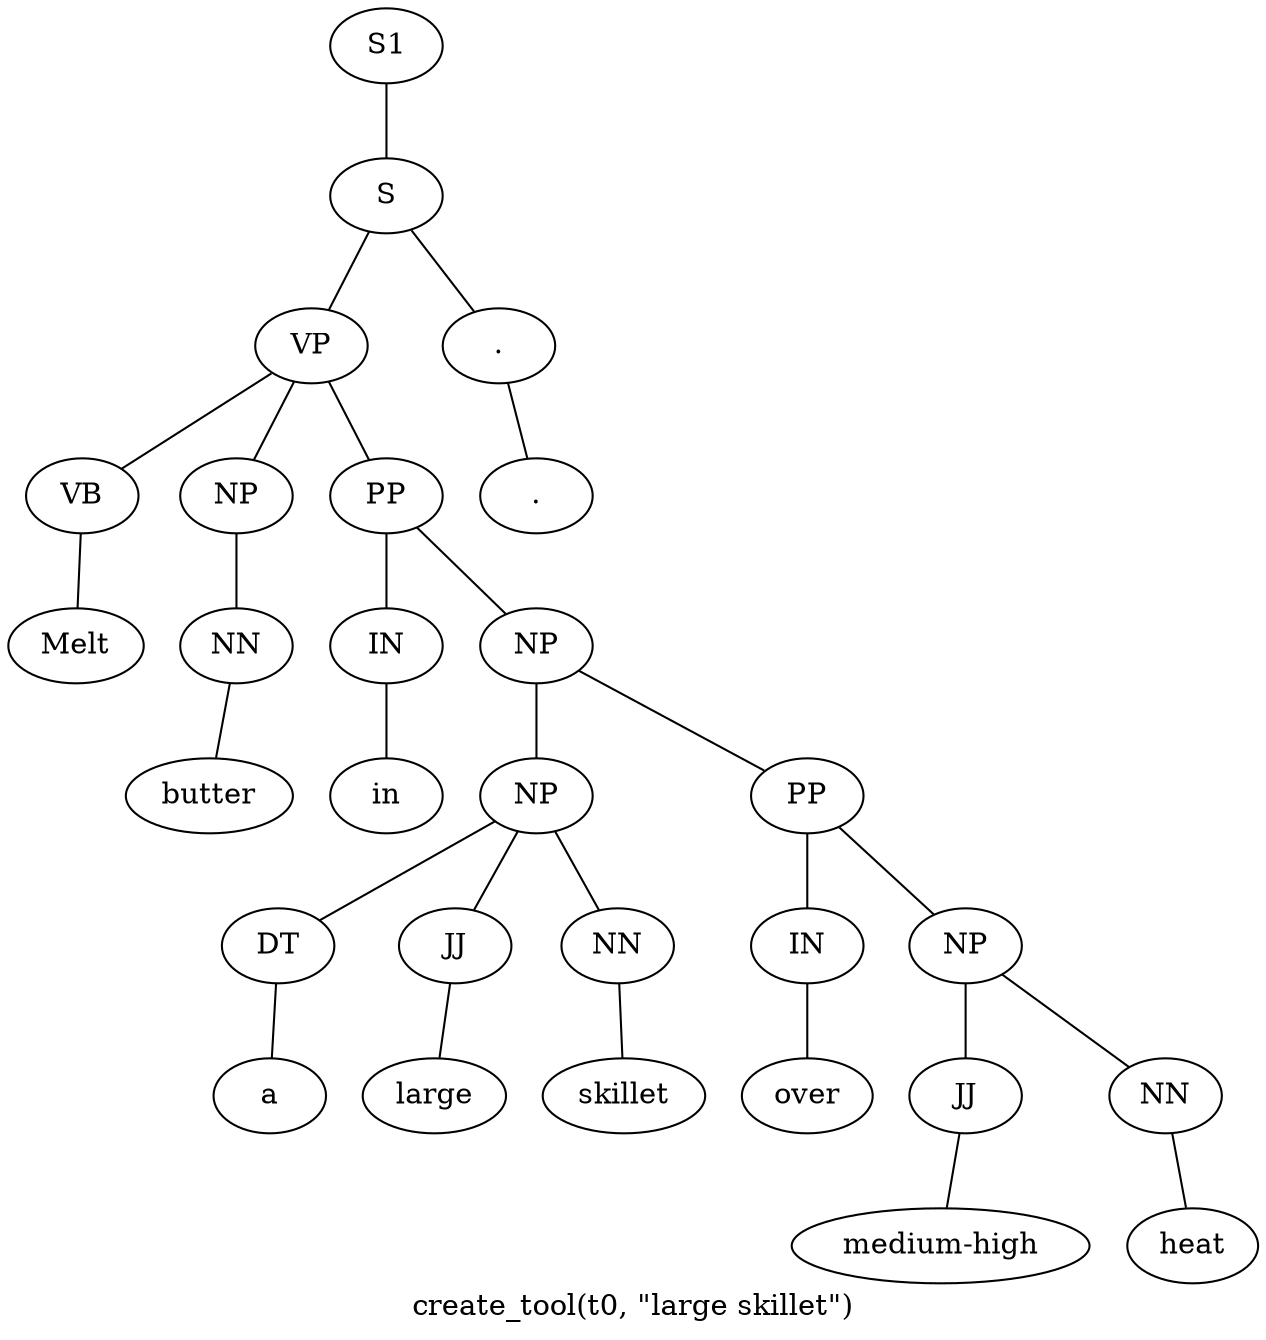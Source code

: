 graph SyntaxGraph {
	label = "create_tool(t0, \"large skillet\")";
	Node0 [label="S1"];
	Node1 [label="S"];
	Node2 [label="VP"];
	Node3 [label="VB"];
	Node4 [label="Melt"];
	Node5 [label="NP"];
	Node6 [label="NN"];
	Node7 [label="butter"];
	Node8 [label="PP"];
	Node9 [label="IN"];
	Node10 [label="in"];
	Node11 [label="NP"];
	Node12 [label="NP"];
	Node13 [label="DT"];
	Node14 [label="a"];
	Node15 [label="JJ"];
	Node16 [label="large"];
	Node17 [label="NN"];
	Node18 [label="skillet"];
	Node19 [label="PP"];
	Node20 [label="IN"];
	Node21 [label="over"];
	Node22 [label="NP"];
	Node23 [label="JJ"];
	Node24 [label="medium-high"];
	Node25 [label="NN"];
	Node26 [label="heat"];
	Node27 [label="."];
	Node28 [label="."];

	Node0 -- Node1;
	Node1 -- Node2;
	Node1 -- Node27;
	Node2 -- Node3;
	Node2 -- Node5;
	Node2 -- Node8;
	Node3 -- Node4;
	Node5 -- Node6;
	Node6 -- Node7;
	Node8 -- Node9;
	Node8 -- Node11;
	Node9 -- Node10;
	Node11 -- Node12;
	Node11 -- Node19;
	Node12 -- Node13;
	Node12 -- Node15;
	Node12 -- Node17;
	Node13 -- Node14;
	Node15 -- Node16;
	Node17 -- Node18;
	Node19 -- Node20;
	Node19 -- Node22;
	Node20 -- Node21;
	Node22 -- Node23;
	Node22 -- Node25;
	Node23 -- Node24;
	Node25 -- Node26;
	Node27 -- Node28;
}